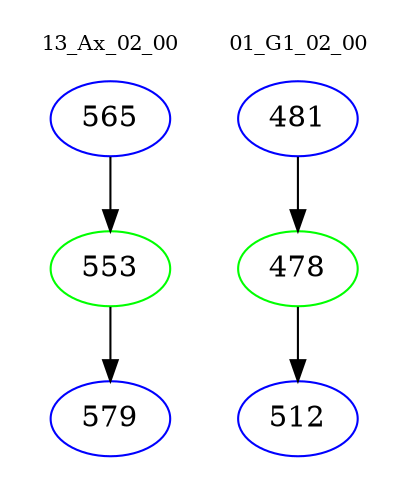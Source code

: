 digraph{
subgraph cluster_0 {
color = white
label = "13_Ax_02_00";
fontsize=10;
T0_565 [label="565", color="blue"]
T0_565 -> T0_553 [color="black"]
T0_553 [label="553", color="green"]
T0_553 -> T0_579 [color="black"]
T0_579 [label="579", color="blue"]
}
subgraph cluster_1 {
color = white
label = "01_G1_02_00";
fontsize=10;
T1_481 [label="481", color="blue"]
T1_481 -> T1_478 [color="black"]
T1_478 [label="478", color="green"]
T1_478 -> T1_512 [color="black"]
T1_512 [label="512", color="blue"]
}
}
